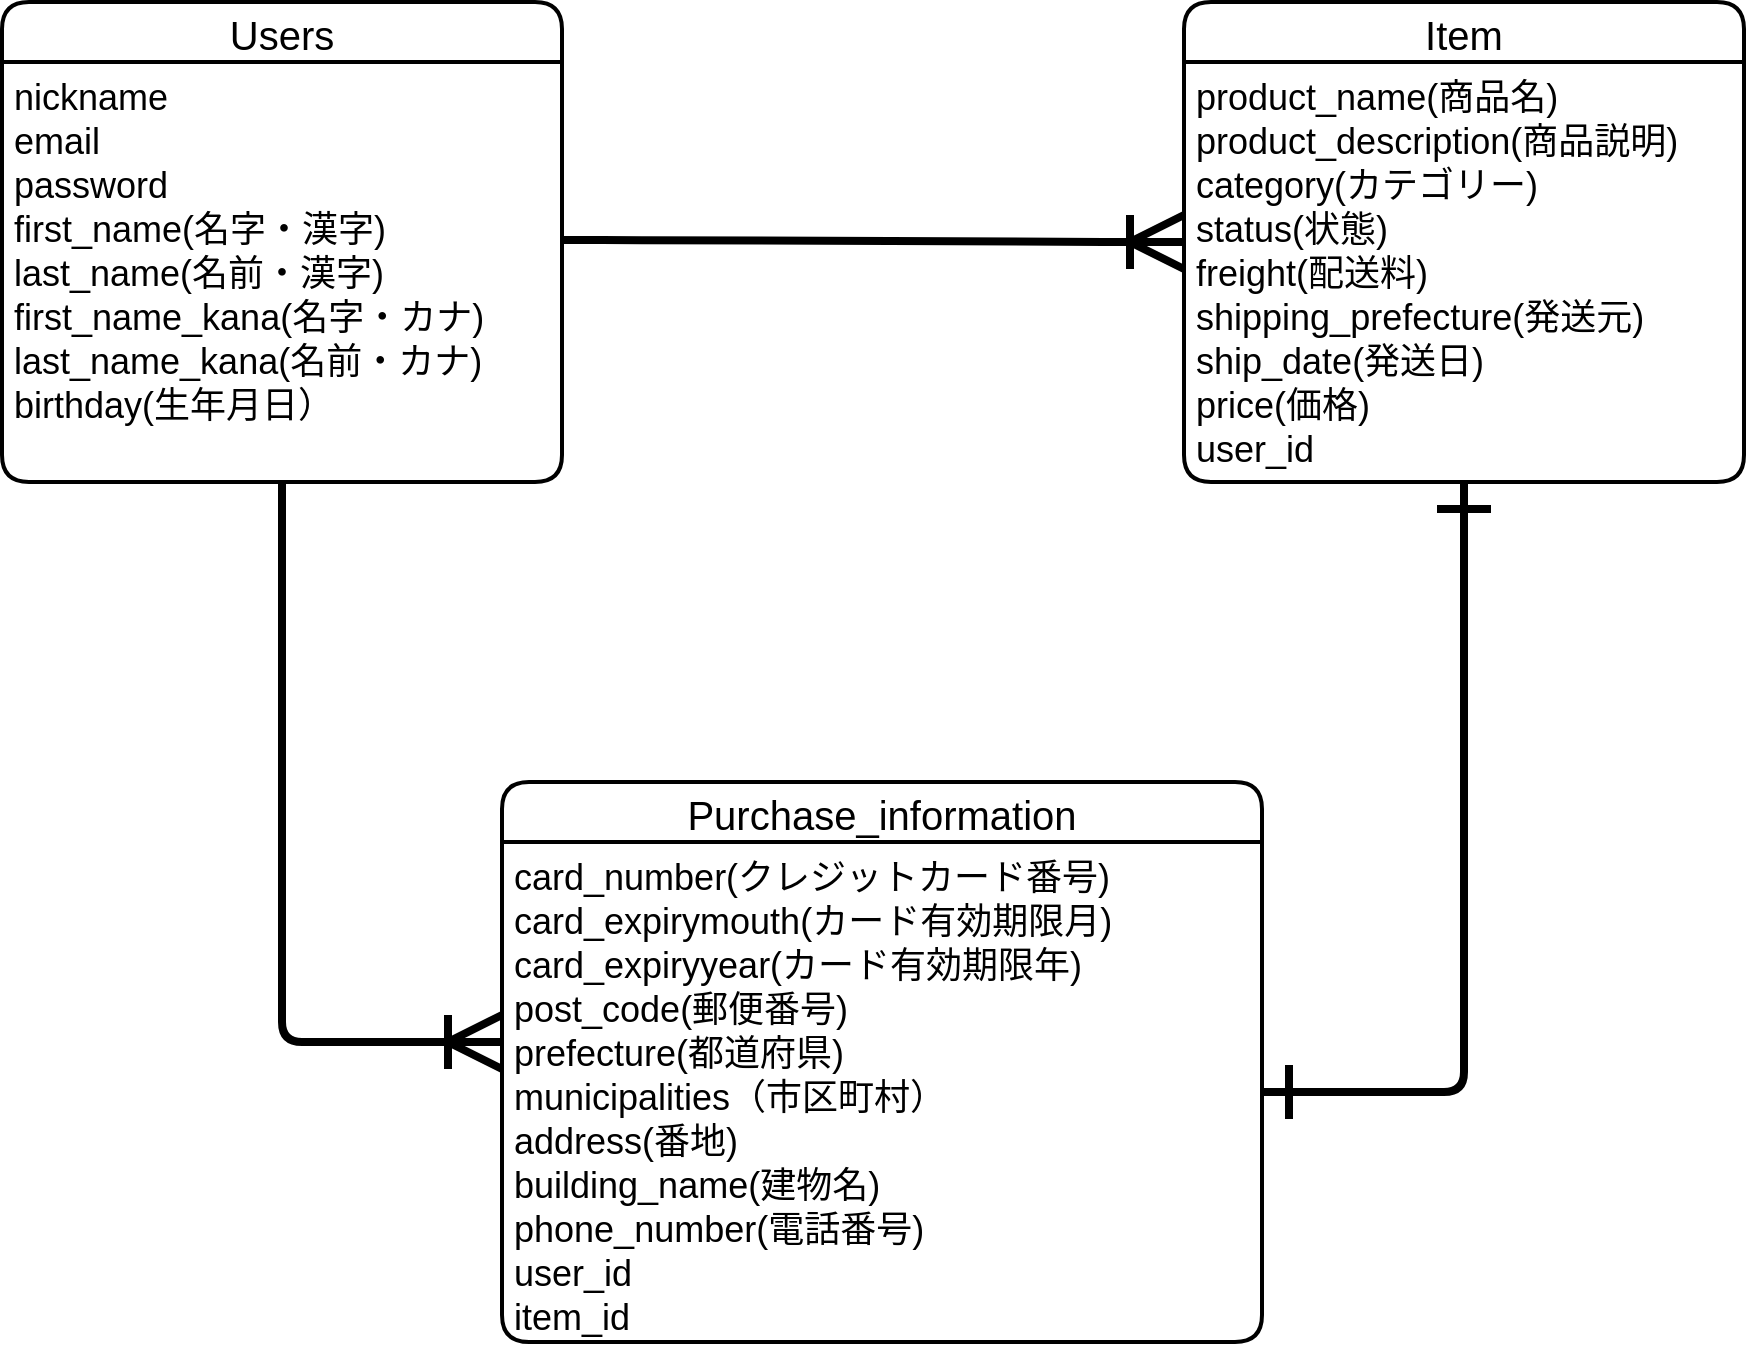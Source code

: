 <mxfile>
    <diagram id="FBH3Tq9-w9niQnOIr03H" name="ページ1">
        <mxGraphModel dx="900" dy="971" grid="1" gridSize="10" guides="1" tooltips="1" connect="1" arrows="1" fold="1" page="1" pageScale="1" pageWidth="1169" pageHeight="1654" math="0" shadow="0">
            <root>
                <mxCell id="0"/>
                <mxCell id="1" parent="0"/>
                <mxCell id="2" value="Users" style="swimlane;childLayout=stackLayout;horizontal=1;startSize=30;horizontalStack=0;rounded=1;fontSize=20;fontStyle=0;strokeWidth=2;resizeParent=0;resizeLast=1;shadow=0;dashed=0;align=center;" vertex="1" parent="1">
                    <mxGeometry x="40" y="40" width="280" height="240" as="geometry"/>
                </mxCell>
                <mxCell id="3" value="nickname&#10;email&#10;password&#10;first_name(名字・漢字)&#10;last_name(名前・漢字)&#10;first_name_kana(名字・カナ)&#10;last_name_kana(名前・カナ)&#10;birthday(生年月日）&#10;" style="align=left;strokeColor=none;fillColor=none;spacingLeft=4;fontSize=18;verticalAlign=top;resizable=0;rotatable=0;part=1;" vertex="1" parent="2">
                    <mxGeometry y="30" width="280" height="210" as="geometry"/>
                </mxCell>
                <mxCell id="6" value="Item" style="swimlane;childLayout=stackLayout;horizontal=1;startSize=30;horizontalStack=0;rounded=1;fontSize=20;fontStyle=0;strokeWidth=2;resizeParent=0;resizeLast=1;shadow=0;dashed=0;align=center;" vertex="1" parent="1">
                    <mxGeometry x="631" y="40" width="280" height="240" as="geometry"/>
                </mxCell>
                <mxCell id="7" value="product_name(商品名)&#10;product_description(商品説明)&#10;category(カテゴリー)&#10;status(状態)&#10;freight(配送料)&#10;shipping_prefecture(発送元)&#10;ship_date(発送日)&#10;price(価格)&#10;user_id" style="align=left;strokeColor=none;fillColor=none;spacingLeft=4;fontSize=18;verticalAlign=top;resizable=0;rotatable=0;part=1;" vertex="1" parent="6">
                    <mxGeometry y="30" width="280" height="210" as="geometry"/>
                </mxCell>
                <mxCell id="8" value="" style="edgeStyle=entityRelationEdgeStyle;fontSize=12;html=1;endArrow=ERoneToMany;entryX=0;entryY=0.5;entryDx=0;entryDy=0;jumpSize=17;strokeWidth=4;endSize=22;exitX=1;exitY=0.424;exitDx=0;exitDy=0;exitPerimeter=0;" edge="1" parent="1" source="3" target="6">
                    <mxGeometry width="100" height="100" relative="1" as="geometry">
                        <mxPoint x="330" y="160" as="sourcePoint"/>
                        <mxPoint x="470" y="110" as="targetPoint"/>
                    </mxGeometry>
                </mxCell>
                <mxCell id="11" value="Purchase_information" style="swimlane;childLayout=stackLayout;horizontal=1;startSize=30;horizontalStack=0;rounded=1;fontSize=20;fontStyle=0;strokeWidth=2;resizeParent=0;resizeLast=1;shadow=0;dashed=0;align=center;" vertex="1" parent="1">
                    <mxGeometry x="290" y="430" width="380" height="280" as="geometry"/>
                </mxCell>
                <mxCell id="12" value="card_number(クレジットカード番号)&#10;card_expirymouth(カード有効期限月)&#10;card_expiryyear(カード有効期限年)&#10;post_code(郵便番号)&#10;prefecture(都道府県)&#10;municipalities（市区町村）&#10;address(番地)&#10;building_name(建物名)&#10;phone_number(電話番号)&#10;user_id&#10;item_id" style="align=left;strokeColor=none;fillColor=none;spacingLeft=4;fontSize=18;verticalAlign=top;resizable=0;rotatable=0;part=1;" vertex="1" parent="11">
                    <mxGeometry y="30" width="380" height="250" as="geometry"/>
                </mxCell>
                <mxCell id="13" value="&lt;meta http-equiv=&quot;Content-Type&quot; content=&quot;text/html;charset=UTF-8&quot;&gt;&lt;br class=&quot;Apple-interchange-newline&quot;&gt;" style="text;whiteSpace=wrap;html=1;fontSize=20;" vertex="1" parent="1">
                    <mxGeometry x="350" y="580" width="30" height="40" as="geometry"/>
                </mxCell>
                <mxCell id="16" value="" style="edgeStyle=orthogonalEdgeStyle;fontSize=12;html=1;endArrow=ERoneToMany;endSize=22;strokeWidth=4;jumpSize=17;exitX=0.5;exitY=1;exitDx=0;exitDy=0;" edge="1" parent="1" source="3" target="12">
                    <mxGeometry width="100" height="100" relative="1" as="geometry">
                        <mxPoint x="160" y="290" as="sourcePoint"/>
                        <mxPoint x="230" y="560" as="targetPoint"/>
                        <Array as="points">
                            <mxPoint x="180" y="560"/>
                        </Array>
                    </mxGeometry>
                </mxCell>
                <mxCell id="17" value="" style="edgeStyle=orthogonalEdgeStyle;fontSize=12;html=1;endArrow=ERone;startArrow=ERone;endSize=22;strokeWidth=4;jumpSize=17;exitX=1;exitY=0.5;exitDx=0;exitDy=0;entryX=0.5;entryY=1;entryDx=0;entryDy=0;startFill=0;endFill=0;startSize=22;" edge="1" parent="1" source="12" target="7">
                    <mxGeometry width="100" height="100" relative="1" as="geometry">
                        <mxPoint x="750" y="510" as="sourcePoint"/>
                        <mxPoint x="820" y="320" as="targetPoint"/>
                    </mxGeometry>
                </mxCell>
            </root>
        </mxGraphModel>
    </diagram>
</mxfile>